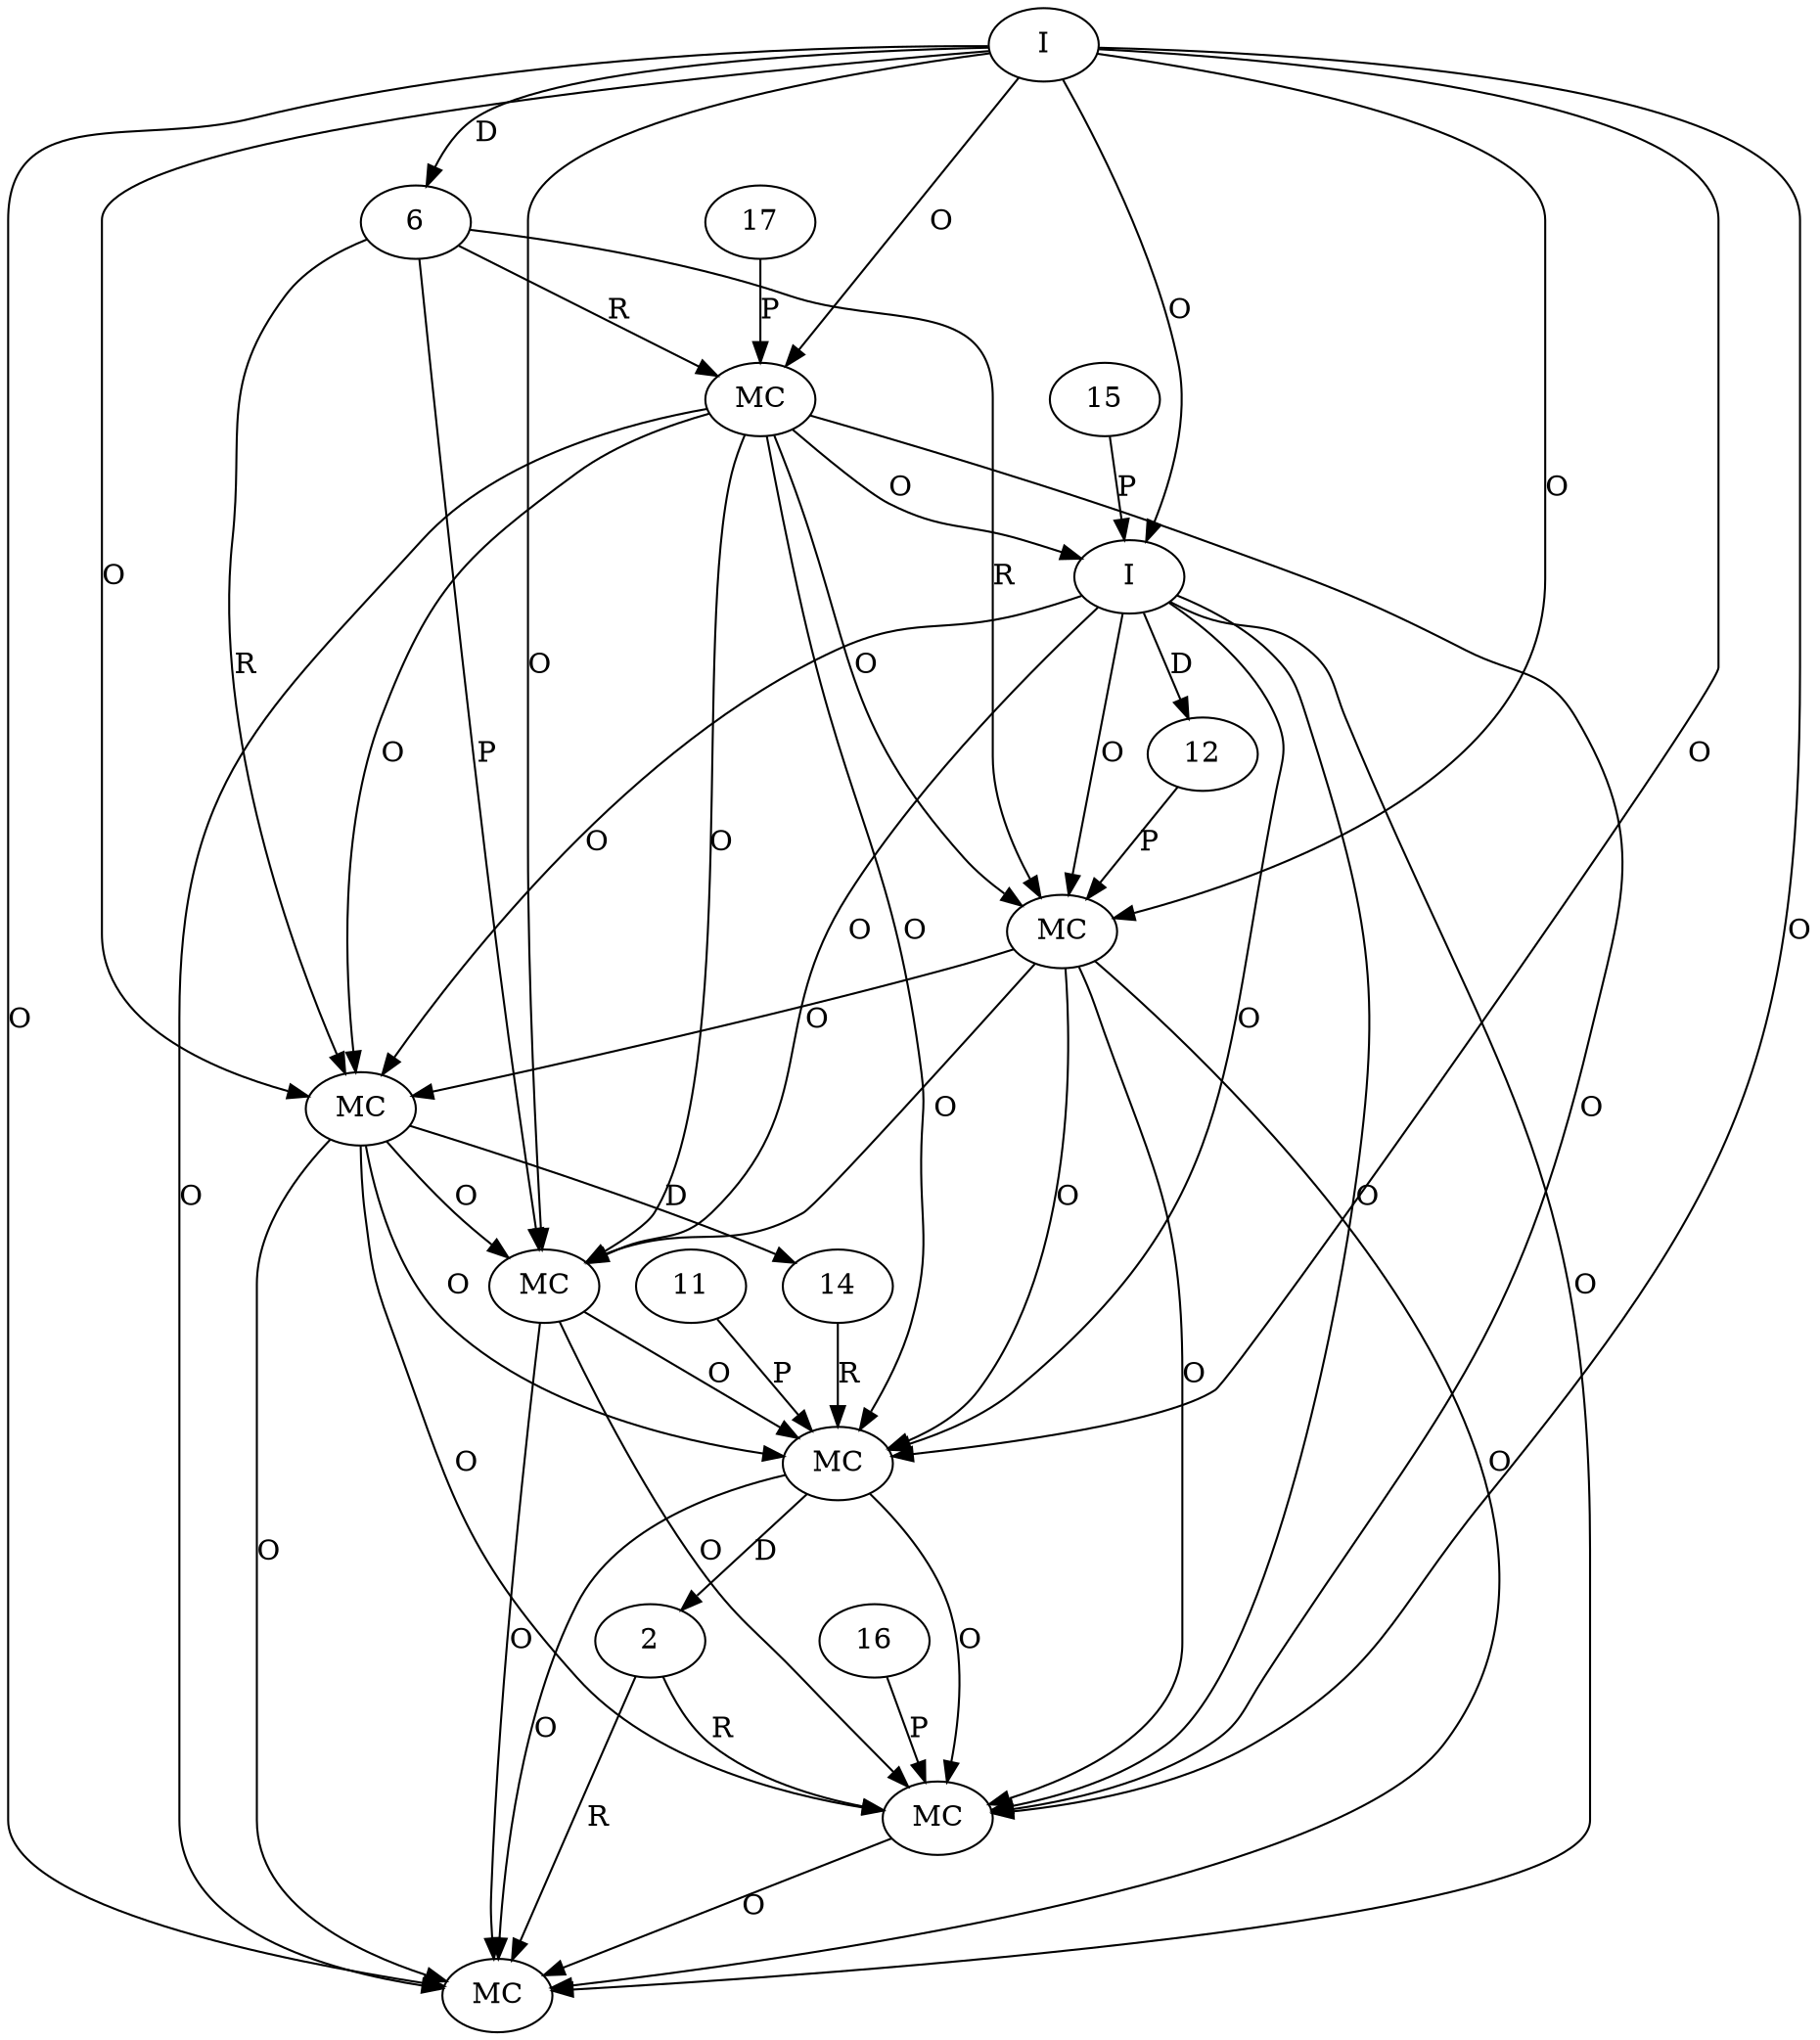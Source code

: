 digraph "AUG" {

  1 [ label="MC" s="openInputStream()" t="Resource" l="3199" ];
  2 [ t="Resource" n="r" ];
  3 [ label="MC" s="getResource()" t="Jar" l="3195" ];
  4 [ label="MC" s="build()" t="Builder" l="3191" ];
  5 [ label="MC" s="write()" t="Resource" l="3198" ];
  6 [ t="Builder" n="b" ];
  7 [ label="MC" s="setProperty()" t="Processor" l="3188" ];
  8 [ label="MC" s="assertOk()" t="BndTestCase" l="3192" ];
  9 [ label="MC" s="addClasspath()" t="Analyzer" l="3189" ];
  10 [ label="I" t="Builder" l="3185" ];
  11 [ t="String" v="OSGI-INF/prototypes.xml" ];
  12 [ t="File" n="dummy_" ];
  13 [ label="I" t="File" l="3189" ];
  14 [ t="Jar" n="jar" ];
  15 [ t="String" v="bin" ];
  16 [ t="PrintStream" v="null" n="System.err" ];
  17 [ t="String" n="value" ];
  9 -> 1 [ label="O" ];
  2 -> 1 [ label="R" ];
  3 -> 1 [ label="O" ];
  13 -> 1 [ label="O" ];
  7 -> 1 [ label="O" ];
  5 -> 1 [ label="O" ];
  4 -> 1 [ label="O" ];
  10 -> 1 [ label="O" ];
  8 -> 1 [ label="O" ];
  3 -> 2 [ label="D" ];
  13 -> 3 [ label="O" ];
  11 -> 3 [ label="P" ];
  14 -> 3 [ label="R" ];
  8 -> 3 [ label="O" ];
  9 -> 3 [ label="O" ];
  10 -> 3 [ label="O" ];
  7 -> 3 [ label="O" ];
  4 -> 3 [ label="O" ];
  13 -> 4 [ label="O" ];
  10 -> 4 [ label="O" ];
  7 -> 4 [ label="O" ];
  6 -> 4 [ label="R" ];
  9 -> 4 [ label="O" ];
  9 -> 5 [ label="O" ];
  4 -> 5 [ label="O" ];
  3 -> 5 [ label="O" ];
  13 -> 5 [ label="O" ];
  8 -> 5 [ label="O" ];
  10 -> 5 [ label="O" ];
  2 -> 5 [ label="R" ];
  7 -> 5 [ label="O" ];
  16 -> 5 [ label="P" ];
  10 -> 6 [ label="D" ];
  10 -> 7 [ label="O" ];
  6 -> 7 [ label="R" ];
  17 -> 7 [ label="P" ];
  6 -> 8 [ label="P" ];
  7 -> 8 [ label="O" ];
  4 -> 8 [ label="O" ];
  9 -> 8 [ label="O" ];
  10 -> 8 [ label="O" ];
  13 -> 8 [ label="O" ];
  12 -> 9 [ label="P" ];
  7 -> 9 [ label="O" ];
  13 -> 9 [ label="O" ];
  6 -> 9 [ label="R" ];
  10 -> 9 [ label="O" ];
  13 -> 12 [ label="D" ];
  15 -> 13 [ label="P" ];
  7 -> 13 [ label="O" ];
  10 -> 13 [ label="O" ];
  4 -> 14 [ label="D" ];
}
